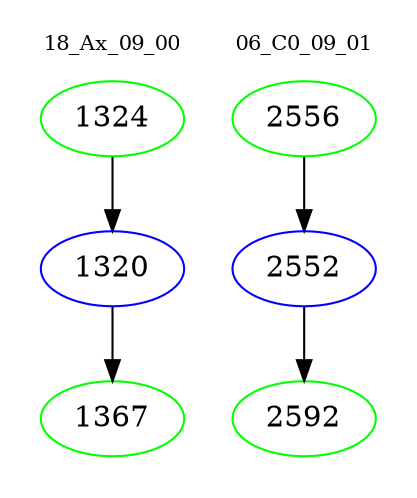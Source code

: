 digraph{
subgraph cluster_0 {
color = white
label = "18_Ax_09_00";
fontsize=10;
T0_1324 [label="1324", color="green"]
T0_1324 -> T0_1320 [color="black"]
T0_1320 [label="1320", color="blue"]
T0_1320 -> T0_1367 [color="black"]
T0_1367 [label="1367", color="green"]
}
subgraph cluster_1 {
color = white
label = "06_C0_09_01";
fontsize=10;
T1_2556 [label="2556", color="green"]
T1_2556 -> T1_2552 [color="black"]
T1_2552 [label="2552", color="blue"]
T1_2552 -> T1_2592 [color="black"]
T1_2592 [label="2592", color="green"]
}
}
